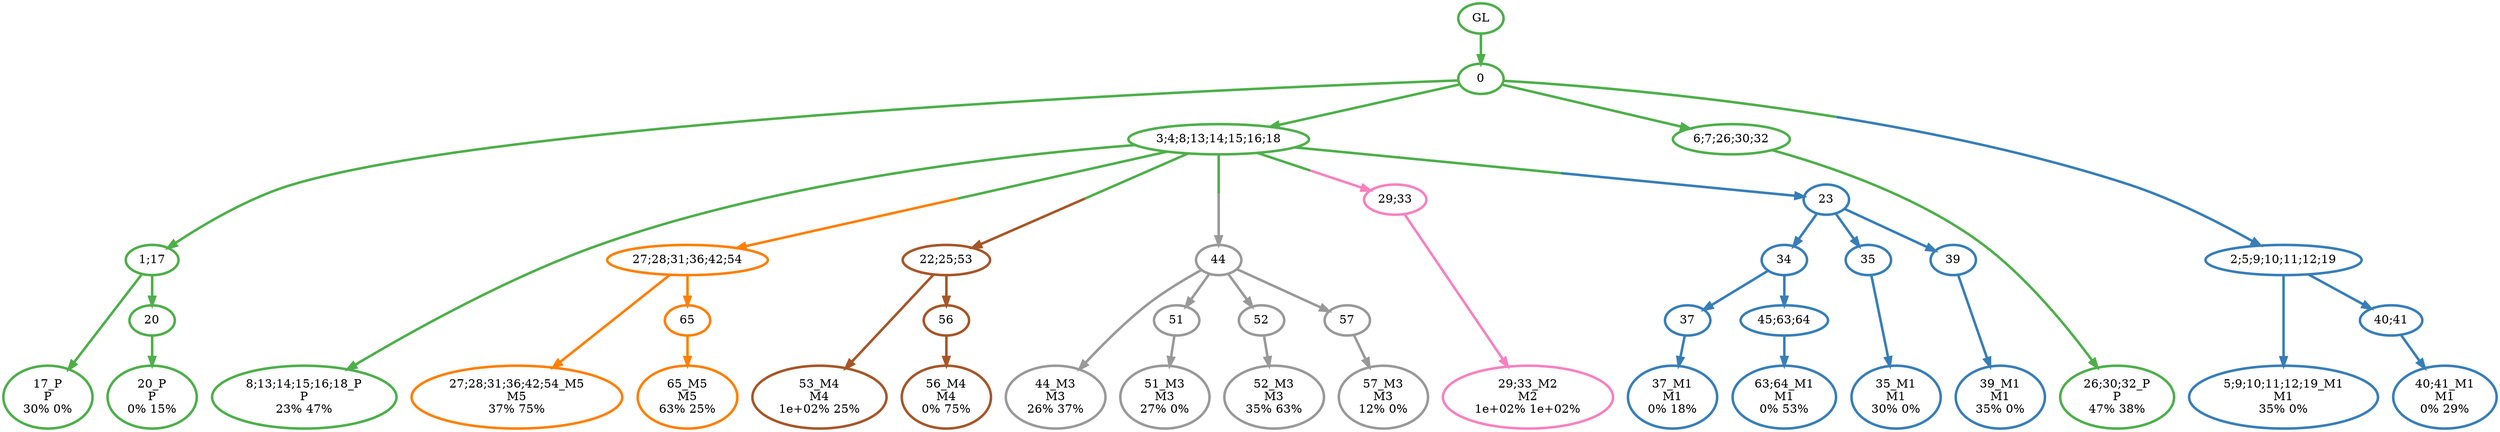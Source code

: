 digraph T {
	{
		rank=same
		38 [penwidth=3,colorscheme=set19,color=3,label="17_P\nP\n30% 0%"]
		36 [penwidth=3,colorscheme=set19,color=3,label="20_P\nP\n0% 15%"]
		34 [penwidth=3,colorscheme=set19,color=3,label="8;13;14;15;16;18_P\nP\n23% 47%"]
		32 [penwidth=3,colorscheme=set19,color=3,label="26;30;32_P\nP\n47% 38%"]
		31 [penwidth=3,colorscheme=set19,color=2,label="5;9;10;11;12;19_M1\nM1\n35% 0%"]
		29 [penwidth=3,colorscheme=set19,color=2,label="40;41_M1\nM1\n0% 29%"]
		26 [penwidth=3,colorscheme=set19,color=2,label="37_M1\nM1\n0% 18%"]
		24 [penwidth=3,colorscheme=set19,color=2,label="63;64_M1\nM1\n0% 53%"]
		22 [penwidth=3,colorscheme=set19,color=2,label="35_M1\nM1\n30% 0%"]
		20 [penwidth=3,colorscheme=set19,color=2,label="39_M1\nM1\n35% 0%"]
		19 [penwidth=3,colorscheme=set19,color=8,label="29;33_M2\nM2\n1e+02% 1e+02%"]
		18 [penwidth=3,colorscheme=set19,color=9,label="44_M3\nM3\n26% 37%"]
		16 [penwidth=3,colorscheme=set19,color=9,label="51_M3\nM3\n27% 0%"]
		14 [penwidth=3,colorscheme=set19,color=9,label="52_M3\nM3\n35% 63%"]
		12 [penwidth=3,colorscheme=set19,color=9,label="57_M3\nM3\n12% 0%"]
		11 [penwidth=3,colorscheme=set19,color=7,label="53_M4\nM4\n1e+02% 25%"]
		9 [penwidth=3,colorscheme=set19,color=7,label="56_M4\nM4\n0% 75%"]
		8 [penwidth=3,colorscheme=set19,color=5,label="27;28;31;36;42;54_M5\nM5\n37% 75%"]
		6 [penwidth=3,colorscheme=set19,color=5,label="65_M5\nM5\n63% 25%"]
	}
	41 [penwidth=3,colorscheme=set19,color=3,label="GL"]
	40 [penwidth=3,colorscheme=set19,color=3,label="0"]
	39 [penwidth=3,colorscheme=set19,color=3,label="1;17"]
	37 [penwidth=3,colorscheme=set19,color=3,label="20"]
	35 [penwidth=3,colorscheme=set19,color=3,label="3;4;8;13;14;15;16;18"]
	33 [penwidth=3,colorscheme=set19,color=3,label="6;7;26;30;32"]
	30 [penwidth=3,colorscheme=set19,color=2,label="40;41"]
	28 [penwidth=3,colorscheme=set19,color=2,label="34"]
	27 [penwidth=3,colorscheme=set19,color=2,label="37"]
	25 [penwidth=3,colorscheme=set19,color=2,label="45;63;64"]
	23 [penwidth=3,colorscheme=set19,color=2,label="35"]
	21 [penwidth=3,colorscheme=set19,color=2,label="39"]
	17 [penwidth=3,colorscheme=set19,color=9,label="51"]
	15 [penwidth=3,colorscheme=set19,color=9,label="52"]
	13 [penwidth=3,colorscheme=set19,color=9,label="57"]
	10 [penwidth=3,colorscheme=set19,color=7,label="56"]
	7 [penwidth=3,colorscheme=set19,color=5,label="65"]
	5 [penwidth=3,colorscheme=set19,color=5,label="27;28;31;36;42;54"]
	4 [penwidth=3,colorscheme=set19,color=7,label="22;25;53"]
	3 [penwidth=3,colorscheme=set19,color=9,label="44"]
	2 [penwidth=3,colorscheme=set19,color=8,label="29;33"]
	1 [penwidth=3,colorscheme=set19,color=2,label="23"]
	0 [penwidth=3,colorscheme=set19,color=2,label="2;5;9;10;11;12;19"]
	41 -> 40 [penwidth=3,colorscheme=set19,color=3]
	40 -> 33 [penwidth=3,colorscheme=set19,color=3]
	40 -> 35 [penwidth=3,colorscheme=set19,color=3]
	40 -> 39 [penwidth=3,colorscheme=set19,color=3]
	40 -> 0 [penwidth=3,colorscheme=set19,color="3;0.5:2"]
	39 -> 38 [penwidth=3,colorscheme=set19,color=3]
	39 -> 37 [penwidth=3,colorscheme=set19,color=3]
	37 -> 36 [penwidth=3,colorscheme=set19,color=3]
	35 -> 34 [penwidth=3,colorscheme=set19,color=3]
	35 -> 5 [penwidth=3,colorscheme=set19,color="3;0.5:5"]
	35 -> 4 [penwidth=3,colorscheme=set19,color="3;0.5:7"]
	35 -> 3 [penwidth=3,colorscheme=set19,color="3;0.5:9"]
	35 -> 2 [penwidth=3,colorscheme=set19,color="3;0.5:8"]
	35 -> 1 [penwidth=3,colorscheme=set19,color="3;0.5:2"]
	33 -> 32 [penwidth=3,colorscheme=set19,color=3]
	30 -> 29 [penwidth=3,colorscheme=set19,color=2]
	28 -> 27 [penwidth=3,colorscheme=set19,color=2]
	28 -> 25 [penwidth=3,colorscheme=set19,color=2]
	27 -> 26 [penwidth=3,colorscheme=set19,color=2]
	25 -> 24 [penwidth=3,colorscheme=set19,color=2]
	23 -> 22 [penwidth=3,colorscheme=set19,color=2]
	21 -> 20 [penwidth=3,colorscheme=set19,color=2]
	17 -> 16 [penwidth=3,colorscheme=set19,color=9]
	15 -> 14 [penwidth=3,colorscheme=set19,color=9]
	13 -> 12 [penwidth=3,colorscheme=set19,color=9]
	10 -> 9 [penwidth=3,colorscheme=set19,color=7]
	7 -> 6 [penwidth=3,colorscheme=set19,color=5]
	5 -> 8 [penwidth=3,colorscheme=set19,color=5]
	5 -> 7 [penwidth=3,colorscheme=set19,color=5]
	4 -> 11 [penwidth=3,colorscheme=set19,color=7]
	4 -> 10 [penwidth=3,colorscheme=set19,color=7]
	3 -> 18 [penwidth=3,colorscheme=set19,color=9]
	3 -> 17 [penwidth=3,colorscheme=set19,color=9]
	3 -> 15 [penwidth=3,colorscheme=set19,color=9]
	3 -> 13 [penwidth=3,colorscheme=set19,color=9]
	2 -> 19 [penwidth=3,colorscheme=set19,color=8]
	1 -> 28 [penwidth=3,colorscheme=set19,color=2]
	1 -> 23 [penwidth=3,colorscheme=set19,color=2]
	1 -> 21 [penwidth=3,colorscheme=set19,color=2]
	0 -> 31 [penwidth=3,colorscheme=set19,color=2]
	0 -> 30 [penwidth=3,colorscheme=set19,color=2]
}
